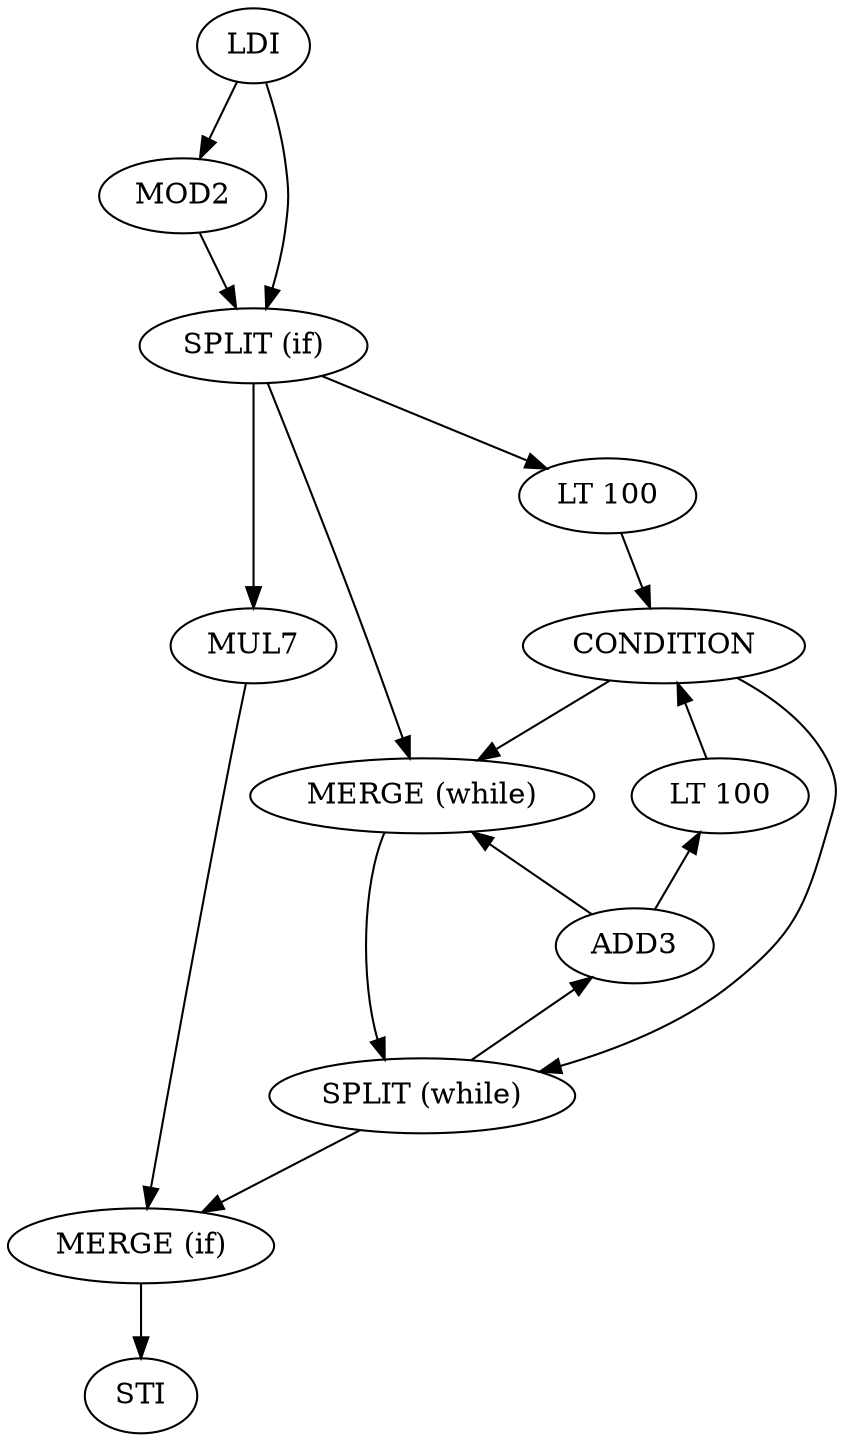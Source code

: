digraph G{
#verticalLinear
#height 250
#nohorizontal
#include

ldi[label="LDI"]
mod2[label="MOD2"];
bs[label="SPLIT (if)"];
bm[label="MERGE (if)"];
mul7[label="MUL7"];
ls[label="SPLIT (while)"];
lm[label="MERGE (while)"];
sti[label="STI"];
lt1[label="LT 100"];
lt2[label="LT 100"];
c[label="CONDITION"];
add3[label="ADD3"];

ldi->mod2;
mod2->bs;
ldi->bs;
bs->mul7;
mul7->bm;
bs->lt1;
lt1->c;
bs->lm;
lm->ls;
lm->ls[style=invis];
lm->ls[style=invis];
lm->ls[style=invis];
lm->ls[style=invis];
ls->bm;
bs->bm[style=invis];
bs->bm[style=invis];
bm->sti;
add3->ls[dir=back];
lt2->add3[dir=back];
c->lt2[dir=back];
lm->add3[dir=back];
c->lm;
c->ls;

}
